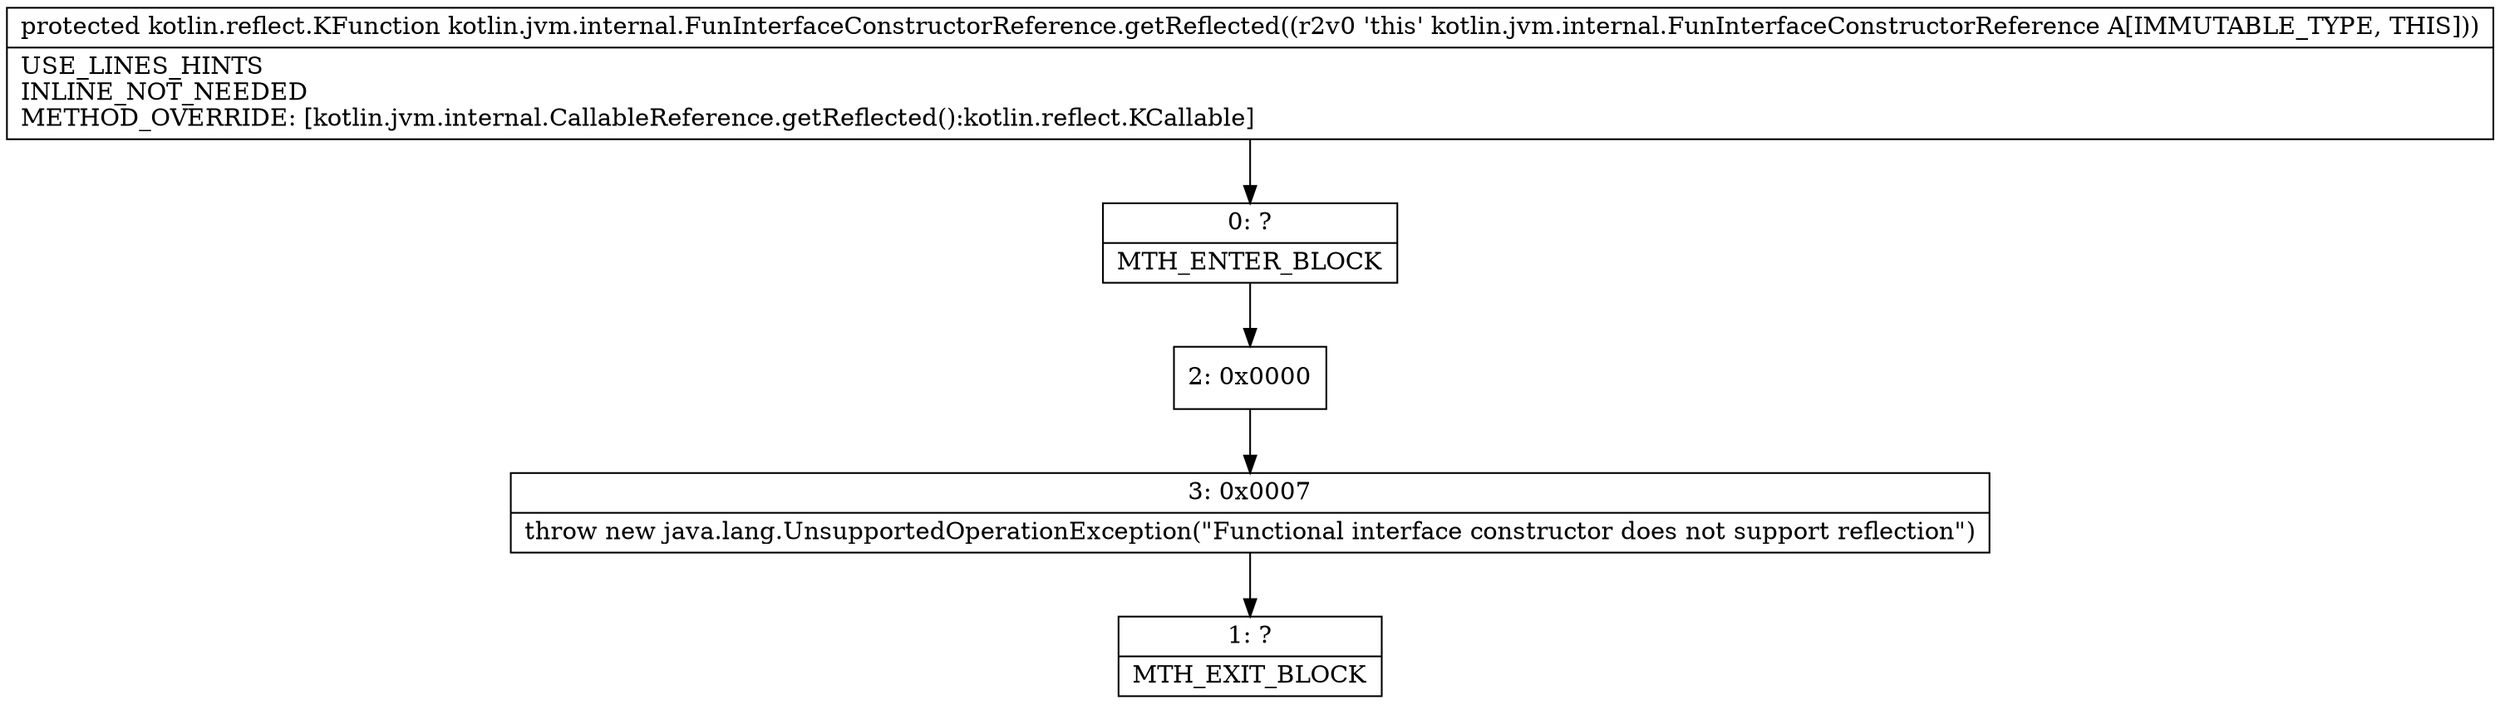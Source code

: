 digraph "CFG forkotlin.jvm.internal.FunInterfaceConstructorReference.getReflected()Lkotlin\/reflect\/KFunction;" {
Node_0 [shape=record,label="{0\:\ ?|MTH_ENTER_BLOCK\l}"];
Node_2 [shape=record,label="{2\:\ 0x0000}"];
Node_3 [shape=record,label="{3\:\ 0x0007|throw new java.lang.UnsupportedOperationException(\"Functional interface constructor does not support reflection\")\l}"];
Node_1 [shape=record,label="{1\:\ ?|MTH_EXIT_BLOCK\l}"];
MethodNode[shape=record,label="{protected kotlin.reflect.KFunction kotlin.jvm.internal.FunInterfaceConstructorReference.getReflected((r2v0 'this' kotlin.jvm.internal.FunInterfaceConstructorReference A[IMMUTABLE_TYPE, THIS]))  | USE_LINES_HINTS\lINLINE_NOT_NEEDED\lMETHOD_OVERRIDE: [kotlin.jvm.internal.CallableReference.getReflected():kotlin.reflect.KCallable]\l}"];
MethodNode -> Node_0;Node_0 -> Node_2;
Node_2 -> Node_3;
Node_3 -> Node_1;
}

